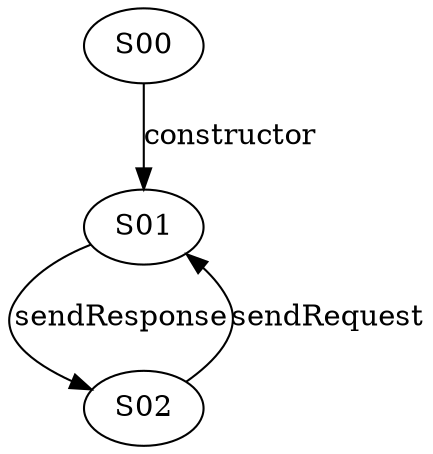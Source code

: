 digraph {

S00->S01 [label="constructor", style="", color="black"]
S01->S02 [label="sendResponse", style="", color="black"]
S02->S01 [label="sendRequest", style="", color="black"]
}